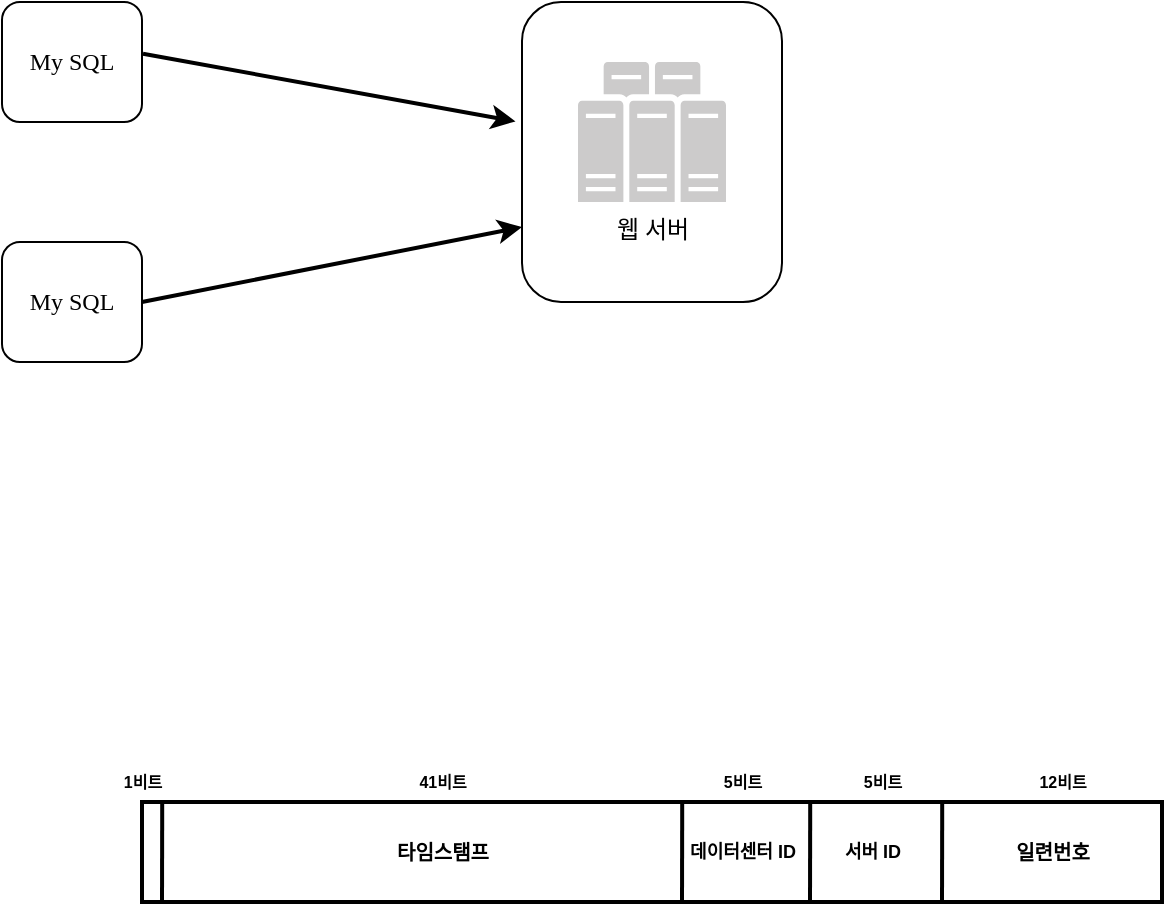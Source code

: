 <mxfile version="27.1.6" pages="2">
  <diagram name="7-2" id="SSnXviTsvHfwh3ES5WgT">
    <mxGraphModel dx="1734" dy="892" grid="1" gridSize="10" guides="1" tooltips="1" connect="1" arrows="1" fold="1" page="1" pageScale="1" pageWidth="1169" pageHeight="827" math="0" shadow="0">
      <root>
        <mxCell id="0" />
        <mxCell id="1" parent="0" />
        <mxCell id="nGo4PWqHNT3t0L39AeID-1" value="My SQL" style="rounded=1;whiteSpace=wrap;html=1;fontFamily=Verdana;fillColor=none;" parent="1" vertex="1">
          <mxGeometry x="180" y="140" width="70" height="60" as="geometry" />
        </mxCell>
        <mxCell id="nGo4PWqHNT3t0L39AeID-2" value="My SQL" style="rounded=1;whiteSpace=wrap;html=1;fontFamily=Verdana;fillColor=none;" parent="1" vertex="1">
          <mxGeometry x="180" y="260" width="70" height="60" as="geometry" />
        </mxCell>
        <mxCell id="nGo4PWqHNT3t0L39AeID-3" value="" style="rounded=1;whiteSpace=wrap;html=1;fillColor=none;" parent="1" vertex="1">
          <mxGeometry x="440" y="140" width="130" height="150" as="geometry" />
        </mxCell>
        <mxCell id="nGo4PWqHNT3t0L39AeID-4" value="웹 서버" style="sketch=0;pointerEvents=1;shadow=0;dashed=0;html=1;strokeColor=none;fillColor=#505050;labelPosition=center;verticalLabelPosition=bottom;verticalAlign=top;outlineConnect=0;align=center;shape=mxgraph.office.servers.server_farm;fillColor=#CCCBCB;fontFamily=Georgia;" parent="1" vertex="1">
          <mxGeometry x="468" y="170" width="74" height="70" as="geometry" />
        </mxCell>
        <mxCell id="nGo4PWqHNT3t0L39AeID-5" value="" style="endArrow=classic;html=1;rounded=0;strokeWidth=2;entryX=-0.025;entryY=0.398;entryDx=0;entryDy=0;entryPerimeter=0;exitX=1.007;exitY=0.432;exitDx=0;exitDy=0;exitPerimeter=0;" parent="1" source="nGo4PWqHNT3t0L39AeID-1" target="nGo4PWqHNT3t0L39AeID-3" edge="1">
          <mxGeometry width="50" height="50" relative="1" as="geometry">
            <mxPoint x="260" y="170" as="sourcePoint" />
            <mxPoint x="310" y="120" as="targetPoint" />
          </mxGeometry>
        </mxCell>
        <mxCell id="nGo4PWqHNT3t0L39AeID-6" value="" style="endArrow=classic;html=1;rounded=0;strokeWidth=2;entryX=0;entryY=0.75;entryDx=0;entryDy=0;exitX=1.007;exitY=0.432;exitDx=0;exitDy=0;exitPerimeter=0;" parent="1" target="nGo4PWqHNT3t0L39AeID-3" edge="1">
          <mxGeometry width="50" height="50" relative="1" as="geometry">
            <mxPoint x="250" y="290" as="sourcePoint" />
            <mxPoint x="437" y="324" as="targetPoint" />
          </mxGeometry>
        </mxCell>
        <mxCell id="5mU9DgxUZWPtLOi699mJ-13" value="" style="group" vertex="1" connectable="0" parent="1">
          <mxGeometry x="230" y="520" width="530" height="70" as="geometry" />
        </mxCell>
        <mxCell id="5mU9DgxUZWPtLOi699mJ-3" value="" style="rounded=0;whiteSpace=wrap;html=1;fillColor=none;strokeWidth=2;" vertex="1" parent="5mU9DgxUZWPtLOi699mJ-13">
          <mxGeometry x="20" y="20" width="510" height="50" as="geometry" />
        </mxCell>
        <mxCell id="5mU9DgxUZWPtLOi699mJ-4" value="" style="endArrow=none;html=1;rounded=0;exitX=0.039;exitY=0.994;exitDx=0;exitDy=0;exitPerimeter=0;strokeWidth=2;" edge="1" parent="5mU9DgxUZWPtLOi699mJ-13">
          <mxGeometry width="50" height="50" relative="1" as="geometry">
            <mxPoint x="30.0" y="69.7" as="sourcePoint" />
            <mxPoint x="30.11" y="20" as="targetPoint" />
          </mxGeometry>
        </mxCell>
        <mxCell id="5mU9DgxUZWPtLOi699mJ-5" value="" style="endArrow=none;html=1;rounded=0;exitX=0.039;exitY=0.994;exitDx=0;exitDy=0;exitPerimeter=0;strokeWidth=2;" edge="1" parent="5mU9DgxUZWPtLOi699mJ-13">
          <mxGeometry width="50" height="50" relative="1" as="geometry">
            <mxPoint x="290" y="69.7" as="sourcePoint" />
            <mxPoint x="290.11" y="20" as="targetPoint" />
          </mxGeometry>
        </mxCell>
        <mxCell id="5mU9DgxUZWPtLOi699mJ-6" value="" style="endArrow=none;html=1;rounded=0;exitX=0.039;exitY=0.994;exitDx=0;exitDy=0;exitPerimeter=0;strokeWidth=2;" edge="1" parent="5mU9DgxUZWPtLOi699mJ-13">
          <mxGeometry width="50" height="50" relative="1" as="geometry">
            <mxPoint x="354" y="69.7" as="sourcePoint" />
            <mxPoint x="354.11" y="20" as="targetPoint" />
          </mxGeometry>
        </mxCell>
        <mxCell id="5mU9DgxUZWPtLOi699mJ-7" value="" style="endArrow=none;html=1;rounded=0;exitX=0.039;exitY=0.994;exitDx=0;exitDy=0;exitPerimeter=0;strokeWidth=2;" edge="1" parent="5mU9DgxUZWPtLOi699mJ-13">
          <mxGeometry width="50" height="50" relative="1" as="geometry">
            <mxPoint x="420" y="70" as="sourcePoint" />
            <mxPoint x="420.11" y="20.3" as="targetPoint" />
          </mxGeometry>
        </mxCell>
        <mxCell id="5mU9DgxUZWPtLOi699mJ-8" value="&lt;b&gt;1비트&lt;/b&gt;" style="text;html=1;align=center;verticalAlign=middle;resizable=0;points=[];autosize=1;strokeColor=none;fillColor=none;fontSize=8;" vertex="1" parent="5mU9DgxUZWPtLOi699mJ-13">
          <mxGeometry width="40" height="20" as="geometry" />
        </mxCell>
        <mxCell id="5mU9DgxUZWPtLOi699mJ-9" value="&lt;b&gt;41비트&lt;/b&gt;" style="text;html=1;align=center;verticalAlign=middle;resizable=0;points=[];autosize=1;strokeColor=none;fillColor=none;fontSize=8;" vertex="1" parent="5mU9DgxUZWPtLOi699mJ-13">
          <mxGeometry x="145" width="50" height="20" as="geometry" />
        </mxCell>
        <mxCell id="5mU9DgxUZWPtLOi699mJ-10" value="&lt;b&gt;5비트&lt;/b&gt;" style="text;html=1;align=center;verticalAlign=middle;resizable=0;points=[];autosize=1;strokeColor=none;fillColor=none;fontSize=8;" vertex="1" parent="5mU9DgxUZWPtLOi699mJ-13">
          <mxGeometry x="300" width="40" height="20" as="geometry" />
        </mxCell>
        <mxCell id="5mU9DgxUZWPtLOi699mJ-11" value="&lt;b&gt;5비트&lt;/b&gt;" style="text;html=1;align=center;verticalAlign=middle;resizable=0;points=[];autosize=1;strokeColor=none;fillColor=none;fontSize=8;" vertex="1" parent="5mU9DgxUZWPtLOi699mJ-13">
          <mxGeometry x="370" width="40" height="20" as="geometry" />
        </mxCell>
        <mxCell id="5mU9DgxUZWPtLOi699mJ-12" value="&lt;b&gt;12비트&lt;/b&gt;" style="text;html=1;align=center;verticalAlign=middle;resizable=0;points=[];autosize=1;strokeColor=none;fillColor=none;fontSize=8;" vertex="1" parent="5mU9DgxUZWPtLOi699mJ-13">
          <mxGeometry x="455" width="50" height="20" as="geometry" />
        </mxCell>
        <mxCell id="5mU9DgxUZWPtLOi699mJ-14" value="타임스탬프" style="text;html=1;align=center;verticalAlign=middle;resizable=0;points=[];autosize=1;strokeColor=none;fillColor=none;fontSize=10;fontStyle=1" vertex="1" parent="5mU9DgxUZWPtLOi699mJ-13">
          <mxGeometry x="135" y="30" width="70" height="30" as="geometry" />
        </mxCell>
        <mxCell id="5mU9DgxUZWPtLOi699mJ-15" value="데이터센터 ID" style="text;html=1;align=center;verticalAlign=middle;resizable=0;points=[];autosize=1;strokeColor=none;fillColor=none;fontSize=9;fontStyle=1" vertex="1" parent="5mU9DgxUZWPtLOi699mJ-13">
          <mxGeometry x="285" y="35" width="70" height="20" as="geometry" />
        </mxCell>
        <mxCell id="5mU9DgxUZWPtLOi699mJ-16" value="서버&lt;span style=&quot;background-color: transparent; color: light-dark(rgb(0, 0, 0), rgb(255, 255, 255));&quot;&gt;&amp;nbsp;ID&lt;/span&gt;" style="text;html=1;align=center;verticalAlign=middle;resizable=0;points=[];autosize=1;strokeColor=none;fillColor=none;fontSize=9;fontStyle=1" vertex="1" parent="5mU9DgxUZWPtLOi699mJ-13">
          <mxGeometry x="360" y="35" width="50" height="20" as="geometry" />
        </mxCell>
        <mxCell id="5mU9DgxUZWPtLOi699mJ-17" value="일련번호" style="text;html=1;align=center;verticalAlign=middle;resizable=0;points=[];autosize=1;strokeColor=none;fillColor=none;fontSize=10;fontStyle=1" vertex="1" parent="5mU9DgxUZWPtLOi699mJ-13">
          <mxGeometry x="445" y="30" width="60" height="30" as="geometry" />
        </mxCell>
      </root>
    </mxGraphModel>
  </diagram>
  <diagram id="fVrVWZ1K4gZguqVTajuD" name="페이지-2">
    <mxGraphModel dx="2095" dy="1078" grid="1" gridSize="10" guides="1" tooltips="1" connect="1" arrows="1" fold="1" page="1" pageScale="1" pageWidth="1169" pageHeight="827" math="0" shadow="0">
      <root>
        <mxCell id="0" />
        <mxCell id="1" parent="0" />
        <mxCell id="b3im7TqzwGORO5PZiWCL-50" value="" style="group" vertex="1" connectable="0" parent="1">
          <mxGeometry x="40" y="90" width="520" height="560" as="geometry" />
        </mxCell>
        <mxCell id="b3im7TqzwGORO5PZiWCL-5" value="" style="group" vertex="1" connectable="0" parent="b3im7TqzwGORO5PZiWCL-50">
          <mxGeometry x="80" width="230" height="100" as="geometry" />
        </mxCell>
        <mxCell id="b3im7TqzwGORO5PZiWCL-1" value="web browser" style="sketch=0;outlineConnect=0;fontColor=#232F3E;gradientColor=none;strokeColor=#232F3E;fillColor=none;dashed=0;verticalLabelPosition=bottom;verticalAlign=top;align=center;html=1;fontSize=10;fontStyle=0;aspect=fixed;shape=mxgraph.aws4.resourceIcon;resIcon=mxgraph.aws4.client;" vertex="1" parent="b3im7TqzwGORO5PZiWCL-5">
          <mxGeometry x="50" y="17.5" width="50" height="50" as="geometry" />
        </mxCell>
        <mxCell id="b3im7TqzwGORO5PZiWCL-2" value="Mobile app" style="sketch=0;outlineConnect=0;fontColor=#232F3E;gradientColor=none;strokeColor=#232F3E;fillColor=none;dashed=0;verticalLabelPosition=bottom;verticalAlign=top;align=center;html=1;fontSize=10;fontStyle=0;aspect=fixed;shape=mxgraph.aws4.resourceIcon;resIcon=mxgraph.aws4.mobile_client;" vertex="1" parent="b3im7TqzwGORO5PZiWCL-5">
          <mxGeometry x="140" y="15" width="55" height="55" as="geometry" />
        </mxCell>
        <mxCell id="b3im7TqzwGORO5PZiWCL-3" value="" style="rounded=1;whiteSpace=wrap;html=1;fillColor=none;strokeWidth=2;" vertex="1" parent="b3im7TqzwGORO5PZiWCL-5">
          <mxGeometry width="230" height="100" as="geometry" />
        </mxCell>
        <mxCell id="b3im7TqzwGORO5PZiWCL-4" value="사용자 단말" style="text;html=1;align=center;verticalAlign=middle;resizable=0;points=[];autosize=1;strokeColor=none;fillColor=none;fontSize=10;fontStyle=1" vertex="1" parent="b3im7TqzwGORO5PZiWCL-5">
          <mxGeometry width="70" height="30" as="geometry" />
        </mxCell>
        <mxCell id="b3im7TqzwGORO5PZiWCL-6" value="로드밸런서" style="verticalLabelPosition=middle;html=1;verticalAlign=middle;align=left;strokeColor=none;fillColor=#7EA6E0;shape=mxgraph.azure.azure_load_balancer;fontStyle=1;labelPosition=right;" vertex="1" parent="b3im7TqzwGORO5PZiWCL-50">
          <mxGeometry x="160" y="170" width="70" height="40" as="geometry" />
        </mxCell>
        <mxCell id="b3im7TqzwGORO5PZiWCL-7" value="" style="endArrow=classic;html=1;rounded=0;strokeWidth=2;exitX=0.279;exitY=1.012;exitDx=0;exitDy=0;exitPerimeter=0;" edge="1" parent="b3im7TqzwGORO5PZiWCL-50" source="b3im7TqzwGORO5PZiWCL-3">
          <mxGeometry width="50" height="50" relative="1" as="geometry">
            <mxPoint x="520" y="340" as="sourcePoint" />
            <mxPoint x="180" y="170" as="targetPoint" />
          </mxGeometry>
        </mxCell>
        <mxCell id="b3im7TqzwGORO5PZiWCL-40" value="www.mysite.com" style="edgeLabel;html=1;align=right;verticalAlign=middle;resizable=0;points=[];fontSize=10;fontStyle=1;labelPosition=left;verticalLabelPosition=middle;" vertex="1" connectable="0" parent="b3im7TqzwGORO5PZiWCL-7">
          <mxGeometry x="-0.251" relative="1" as="geometry">
            <mxPoint as="offset" />
          </mxGeometry>
        </mxCell>
        <mxCell id="b3im7TqzwGORO5PZiWCL-8" value="" style="endArrow=classic;html=1;rounded=0;strokeWidth=2;exitX=0.714;exitY=0.987;exitDx=0;exitDy=0;exitPerimeter=0;entryX=0.8;entryY=0;entryDx=0;entryDy=0;entryPerimeter=0;" edge="1" parent="b3im7TqzwGORO5PZiWCL-50" source="b3im7TqzwGORO5PZiWCL-3" target="b3im7TqzwGORO5PZiWCL-6">
          <mxGeometry width="50" height="50" relative="1" as="geometry">
            <mxPoint x="370" y="140" as="sourcePoint" />
            <mxPoint x="421" y="209" as="targetPoint" />
          </mxGeometry>
        </mxCell>
        <mxCell id="b3im7TqzwGORO5PZiWCL-38" value="api.mysite.com" style="edgeLabel;html=1;align=left;verticalAlign=middle;resizable=0;points=[];fontSize=10;fontStyle=1;labelBackgroundColor=none;labelPosition=right;verticalLabelPosition=middle;" vertex="1" connectable="0" parent="b3im7TqzwGORO5PZiWCL-8">
          <mxGeometry x="-0.161" relative="1" as="geometry">
            <mxPoint as="offset" />
          </mxGeometry>
        </mxCell>
        <mxCell id="b3im7TqzwGORO5PZiWCL-9" value="" style="image;sketch=0;aspect=fixed;html=1;points=[];align=center;fontSize=12;image=img/lib/mscae/DNS.svg;" vertex="1" parent="b3im7TqzwGORO5PZiWCL-50">
          <mxGeometry x="460" y="20" width="60" height="60" as="geometry" />
        </mxCell>
        <mxCell id="b3im7TqzwGORO5PZiWCL-10" value="" style="endArrow=classic;html=1;rounded=0;strokeWidth=2;exitX=1;exitY=0.3;exitDx=0;exitDy=0;exitPerimeter=0;" edge="1" parent="b3im7TqzwGORO5PZiWCL-50">
          <mxGeometry width="50" height="50" relative="1" as="geometry">
            <mxPoint x="310" y="40" as="sourcePoint" />
            <mxPoint x="460" y="40" as="targetPoint" />
          </mxGeometry>
        </mxCell>
        <mxCell id="b3im7TqzwGORO5PZiWCL-35" value="&lt;span style=&quot;font-size: 10px; font-weight: 700;&quot;&gt;www.mysite.com&lt;/span&gt;" style="edgeLabel;html=1;align=center;verticalAlign=bottom;resizable=0;points=[];labelPosition=center;verticalLabelPosition=top;labelBackgroundColor=none;" vertex="1" connectable="0" parent="b3im7TqzwGORO5PZiWCL-10">
          <mxGeometry y="3" relative="1" as="geometry">
            <mxPoint as="offset" />
          </mxGeometry>
        </mxCell>
        <mxCell id="b3im7TqzwGORO5PZiWCL-11" value="" style="endArrow=classic;html=1;rounded=0;strokeWidth=2;exitX=0.014;exitY=0.575;exitDx=0;exitDy=0;exitPerimeter=0;" edge="1" parent="b3im7TqzwGORO5PZiWCL-50">
          <mxGeometry width="50" height="50" relative="1" as="geometry">
            <mxPoint x="460.0" y="60" as="sourcePoint" />
            <mxPoint x="312" y="60" as="targetPoint" />
          </mxGeometry>
        </mxCell>
        <mxCell id="b3im7TqzwGORO5PZiWCL-37" value="IP 주소" style="edgeLabel;html=1;align=center;verticalAlign=top;resizable=0;points=[];fontStyle=1;fontSize=10;labelPosition=center;verticalLabelPosition=bottom;" vertex="1" connectable="0" parent="b3im7TqzwGORO5PZiWCL-11">
          <mxGeometry x="0.059" y="-2" relative="1" as="geometry">
            <mxPoint as="offset" />
          </mxGeometry>
        </mxCell>
        <mxCell id="b3im7TqzwGORO5PZiWCL-12" value="" style="endArrow=classic;html=1;rounded=0;strokeWidth=2;exitX=0.5;exitY=1;exitDx=0;exitDy=0;exitPerimeter=0;entryX=0.25;entryY=0;entryDx=0;entryDy=0;" edge="1" parent="b3im7TqzwGORO5PZiWCL-50" source="b3im7TqzwGORO5PZiWCL-6" target="b3im7TqzwGORO5PZiWCL-21">
          <mxGeometry width="50" height="50" relative="1" as="geometry">
            <mxPoint x="184" y="210" as="sourcePoint" />
            <mxPoint x="130" y="280" as="targetPoint" />
          </mxGeometry>
        </mxCell>
        <mxCell id="b3im7TqzwGORO5PZiWCL-13" value="" style="endArrow=classic;html=1;rounded=0;strokeWidth=2;exitX=0.5;exitY=1;exitDx=0;exitDy=0;exitPerimeter=0;entryX=0.699;entryY=-0.025;entryDx=0;entryDy=0;entryPerimeter=0;" edge="1" parent="b3im7TqzwGORO5PZiWCL-50" source="b3im7TqzwGORO5PZiWCL-6" target="b3im7TqzwGORO5PZiWCL-21">
          <mxGeometry width="50" height="50" relative="1" as="geometry">
            <mxPoint x="210" y="210" as="sourcePoint" />
            <mxPoint x="285.09" y="280" as="targetPoint" />
          </mxGeometry>
        </mxCell>
        <mxCell id="b3im7TqzwGORO5PZiWCL-22" value="" style="group" vertex="1" connectable="0" parent="b3im7TqzwGORO5PZiWCL-50">
          <mxGeometry x="90" y="280" width="230" height="86.5" as="geometry" />
        </mxCell>
        <mxCell id="b3im7TqzwGORO5PZiWCL-14" value="서버1" style="outlineConnect=0;dashed=0;verticalLabelPosition=bottom;verticalAlign=top;align=center;html=1;shape=mxgraph.aws3.traditional_server;fillColor=#7D7C7C;gradientColor=none;fontStyle=1;fontSize=11;" vertex="1" parent="b3im7TqzwGORO5PZiWCL-22">
          <mxGeometry x="50" y="10" width="30" height="53" as="geometry" />
        </mxCell>
        <mxCell id="b3im7TqzwGORO5PZiWCL-15" value="서버2" style="outlineConnect=0;dashed=0;verticalLabelPosition=bottom;verticalAlign=top;align=center;html=1;shape=mxgraph.aws3.traditional_server;fillColor=#7D7C7C;gradientColor=none;fontSize=11;fontStyle=1" vertex="1" parent="b3im7TqzwGORO5PZiWCL-22">
          <mxGeometry x="150" y="10" width="30" height="53" as="geometry" />
        </mxCell>
        <mxCell id="b3im7TqzwGORO5PZiWCL-21" value="" style="rounded=1;whiteSpace=wrap;html=1;fillColor=none;strokeWidth=2;dashed=1;" vertex="1" parent="b3im7TqzwGORO5PZiWCL-22">
          <mxGeometry width="230" height="86.5" as="geometry" />
        </mxCell>
        <mxCell id="b3im7TqzwGORO5PZiWCL-23" value="" style="rounded=1;whiteSpace=wrap;html=1;fillColor=none;strokeWidth=2;dashed=1;" vertex="1" parent="b3im7TqzwGORO5PZiWCL-50">
          <mxGeometry y="450" width="440" height="110" as="geometry" />
        </mxCell>
        <mxCell id="b3im7TqzwGORO5PZiWCL-28" value="" style="group" vertex="1" connectable="0" parent="b3im7TqzwGORO5PZiWCL-50">
          <mxGeometry x="50" y="460" width="80" height="100" as="geometry" />
        </mxCell>
        <mxCell id="b3im7TqzwGORO5PZiWCL-24" value="DB" style="shape=cylinder3;whiteSpace=wrap;html=1;boundedLbl=1;backgroundOutline=1;size=15;fillColor=none;strokeWidth=2;fontSize=17;fontStyle=1;fontFamily=Comic Sans MS;" vertex="1" parent="b3im7TqzwGORO5PZiWCL-28">
          <mxGeometry x="13.333" width="53.333" height="72.727" as="geometry" />
        </mxCell>
        <mxCell id="b3im7TqzwGORO5PZiWCL-26" value="주 데이터베이스" style="text;html=1;align=center;verticalAlign=middle;resizable=0;points=[];autosize=1;strokeColor=none;fillColor=none;fontSize=10;fontStyle=1" vertex="1" parent="b3im7TqzwGORO5PZiWCL-28">
          <mxGeometry x="-5" y="72.727" width="90" height="30" as="geometry" />
        </mxCell>
        <mxCell id="b3im7TqzwGORO5PZiWCL-29" value="" style="group" vertex="1" connectable="0" parent="b3im7TqzwGORO5PZiWCL-50">
          <mxGeometry x="310" y="460" width="85" height="100" as="geometry" />
        </mxCell>
        <mxCell id="b3im7TqzwGORO5PZiWCL-25" value="DB" style="shape=cylinder3;whiteSpace=wrap;html=1;boundedLbl=1;backgroundOutline=1;size=15;fillColor=none;strokeWidth=2;fontSize=17;fontStyle=1;fontFamily=Comic Sans MS;" vertex="1" parent="b3im7TqzwGORO5PZiWCL-29">
          <mxGeometry x="14.167" width="56.667" height="72.727" as="geometry" />
        </mxCell>
        <mxCell id="b3im7TqzwGORO5PZiWCL-27" value="부 데이터베이스" style="text;html=1;align=center;verticalAlign=middle;resizable=0;points=[];autosize=1;strokeColor=none;fillColor=none;fontSize=10;fontStyle=1" vertex="1" parent="b3im7TqzwGORO5PZiWCL-29">
          <mxGeometry x="-5" y="72.727" width="90" height="30" as="geometry" />
        </mxCell>
        <mxCell id="b3im7TqzwGORO5PZiWCL-30" value="" style="endArrow=classic;startArrow=classic;html=1;rounded=0;strokeWidth=2;entryX=0;entryY=0.5;entryDx=0;entryDy=0;entryPerimeter=0;exitX=1;exitY=0.5;exitDx=0;exitDy=0;exitPerimeter=0;labelPosition=center;verticalLabelPosition=top;align=center;verticalAlign=bottom;" edge="1" parent="b3im7TqzwGORO5PZiWCL-50" source="b3im7TqzwGORO5PZiWCL-24" target="b3im7TqzwGORO5PZiWCL-25">
          <mxGeometry width="50" height="50" relative="1" as="geometry">
            <mxPoint x="116.67" y="510" as="sourcePoint" />
            <mxPoint x="166.67" y="460" as="targetPoint" />
          </mxGeometry>
        </mxCell>
        <mxCell id="b3im7TqzwGORO5PZiWCL-32" value="다중화" style="edgeLabel;html=1;align=center;verticalAlign=bottom;resizable=0;points=[];labelPosition=center;verticalLabelPosition=top;fontStyle=1" vertex="1" connectable="0" parent="b3im7TqzwGORO5PZiWCL-30">
          <mxGeometry x="-0.012" y="1" relative="1" as="geometry">
            <mxPoint as="offset" />
          </mxGeometry>
        </mxCell>
        <mxCell id="b3im7TqzwGORO5PZiWCL-41" value="" style="endArrow=classic;html=1;rounded=0;strokeWidth=2;exitX=0.5;exitY=1;exitDx=0;exitDy=0;exitPerimeter=0;entryX=0.188;entryY=-0.02;entryDx=0;entryDy=0;entryPerimeter=0;" edge="1" parent="b3im7TqzwGORO5PZiWCL-50" target="b3im7TqzwGORO5PZiWCL-23">
          <mxGeometry width="50" height="50" relative="1" as="geometry">
            <mxPoint x="147" y="366.5" as="sourcePoint" />
            <mxPoint x="100" y="436.5" as="targetPoint" />
          </mxGeometry>
        </mxCell>
        <mxCell id="b3im7TqzwGORO5PZiWCL-44" value="쓰기" style="edgeLabel;html=1;align=right;verticalAlign=middle;resizable=0;points=[];labelBackgroundColor=none;fontSize=10;fontStyle=1;labelPosition=left;verticalLabelPosition=middle;" vertex="1" connectable="0" parent="b3im7TqzwGORO5PZiWCL-41">
          <mxGeometry x="-0.238" y="-2" relative="1" as="geometry">
            <mxPoint as="offset" />
          </mxGeometry>
        </mxCell>
        <mxCell id="b3im7TqzwGORO5PZiWCL-42" value="" style="endArrow=classic;html=1;rounded=0;strokeWidth=2;exitX=0.25;exitY=1;exitDx=0;exitDy=0;entryX=0.767;entryY=-0.012;entryDx=0;entryDy=0;entryPerimeter=0;" edge="1" parent="b3im7TqzwGORO5PZiWCL-50" source="b3im7TqzwGORO5PZiWCL-21" target="b3im7TqzwGORO5PZiWCL-23">
          <mxGeometry width="50" height="50" relative="1" as="geometry">
            <mxPoint x="196" y="420" as="sourcePoint" />
            <mxPoint x="140" y="499.5" as="targetPoint" />
          </mxGeometry>
        </mxCell>
        <mxCell id="b3im7TqzwGORO5PZiWCL-45" value="읽기" style="edgeLabel;html=1;align=left;verticalAlign=middle;resizable=0;points=[];labelBackgroundColor=none;fontSize=10;fontStyle=1;labelPosition=right;verticalLabelPosition=middle;" vertex="1" connectable="0" parent="b3im7TqzwGORO5PZiWCL-42">
          <mxGeometry x="0.11" y="1" relative="1" as="geometry">
            <mxPoint as="offset" />
          </mxGeometry>
        </mxCell>
        <mxCell id="b3im7TqzwGORO5PZiWCL-46" value="" style="endArrow=classic;html=1;rounded=0;strokeWidth=2;exitX=0.25;exitY=1;exitDx=0;exitDy=0;entryX=0.795;entryY=0;entryDx=0;entryDy=0;entryPerimeter=0;" edge="1" parent="b3im7TqzwGORO5PZiWCL-50" target="b3im7TqzwGORO5PZiWCL-23">
          <mxGeometry width="50" height="50" relative="1" as="geometry">
            <mxPoint x="258" y="366.5" as="sourcePoint" />
            <mxPoint x="447" y="448.5" as="targetPoint" />
          </mxGeometry>
        </mxCell>
        <mxCell id="b3im7TqzwGORO5PZiWCL-47" value="읽기" style="edgeLabel;html=1;align=left;verticalAlign=middle;resizable=0;points=[];labelBackgroundColor=none;fontSize=10;fontStyle=1;labelPosition=right;verticalLabelPosition=middle;" vertex="1" connectable="0" parent="b3im7TqzwGORO5PZiWCL-46">
          <mxGeometry x="0.11" y="1" relative="1" as="geometry">
            <mxPoint as="offset" />
          </mxGeometry>
        </mxCell>
        <mxCell id="b3im7TqzwGORO5PZiWCL-48" value="" style="endArrow=classic;html=1;rounded=0;strokeWidth=2;exitX=0.5;exitY=1;exitDx=0;exitDy=0;exitPerimeter=0;" edge="1" parent="b3im7TqzwGORO5PZiWCL-50">
          <mxGeometry width="50" height="50" relative="1" as="geometry">
            <mxPoint x="254" y="366.5" as="sourcePoint" />
            <mxPoint x="90" y="450" as="targetPoint" />
          </mxGeometry>
        </mxCell>
        <mxCell id="b3im7TqzwGORO5PZiWCL-49" value="쓰기" style="edgeLabel;html=1;align=right;verticalAlign=middle;resizable=0;points=[];labelBackgroundColor=none;fontSize=10;fontStyle=1;labelPosition=left;verticalLabelPosition=middle;" vertex="1" connectable="0" parent="b3im7TqzwGORO5PZiWCL-48">
          <mxGeometry x="-0.238" y="-2" relative="1" as="geometry">
            <mxPoint as="offset" />
          </mxGeometry>
        </mxCell>
      </root>
    </mxGraphModel>
  </diagram>
</mxfile>
